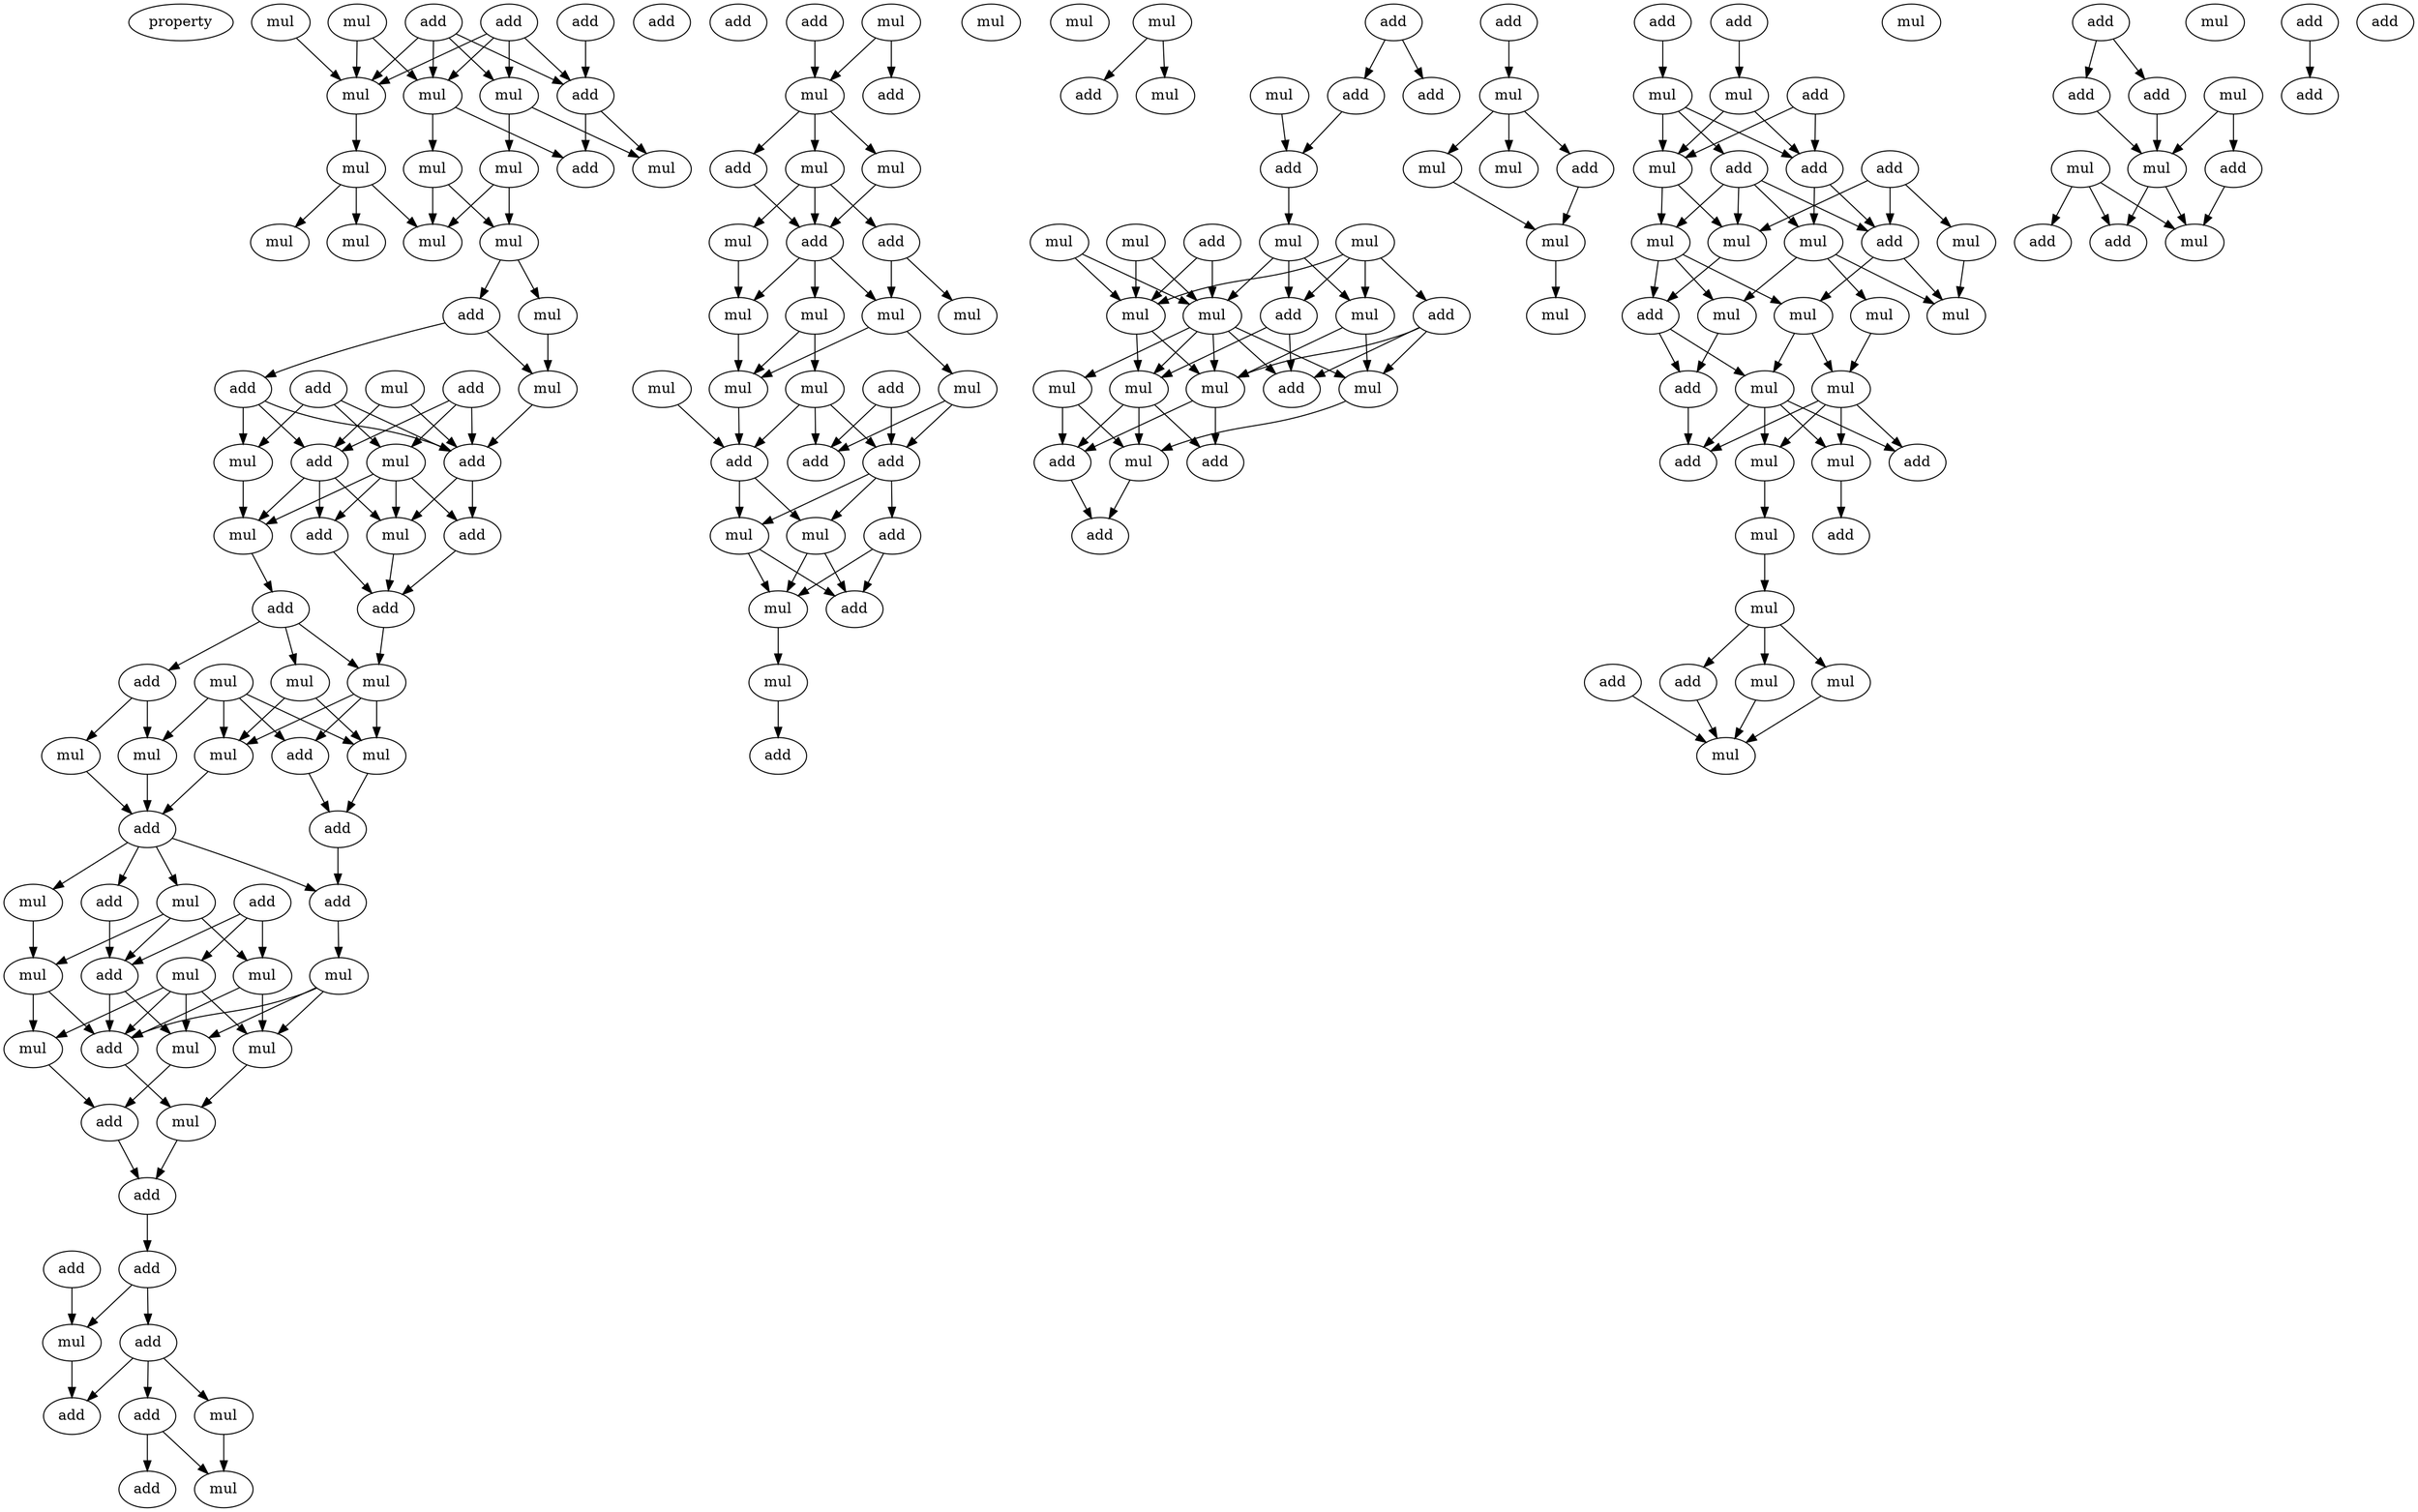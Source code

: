 digraph {
    node [fontcolor=black]
    property [mul=2,lf=1.7]
    0 [ label = add ];
    1 [ label = mul ];
    2 [ label = add ];
    3 [ label = add ];
    4 [ label = mul ];
    5 [ label = mul ];
    6 [ label = mul ];
    7 [ label = add ];
    8 [ label = add ];
    9 [ label = mul ];
    10 [ label = add ];
    11 [ label = mul ];
    12 [ label = mul ];
    13 [ label = mul ];
    14 [ label = mul ];
    15 [ label = mul ];
    16 [ label = mul ];
    17 [ label = mul ];
    18 [ label = mul ];
    19 [ label = add ];
    20 [ label = mul ];
    21 [ label = add ];
    22 [ label = add ];
    23 [ label = mul ];
    24 [ label = add ];
    25 [ label = mul ];
    26 [ label = add ];
    27 [ label = add ];
    28 [ label = mul ];
    29 [ label = mul ];
    30 [ label = add ];
    31 [ label = mul ];
    32 [ label = mul ];
    33 [ label = add ];
    34 [ label = add ];
    35 [ label = add ];
    36 [ label = mul ];
    37 [ label = add ];
    38 [ label = mul ];
    39 [ label = mul ];
    40 [ label = mul ];
    41 [ label = mul ];
    42 [ label = mul ];
    43 [ label = add ];
    44 [ label = mul ];
    45 [ label = add ];
    46 [ label = add ];
    47 [ label = mul ];
    48 [ label = add ];
    49 [ label = add ];
    50 [ label = add ];
    51 [ label = mul ];
    52 [ label = mul ];
    53 [ label = mul ];
    54 [ label = mul ];
    55 [ label = add ];
    56 [ label = mul ];
    57 [ label = mul ];
    58 [ label = mul ];
    59 [ label = mul ];
    60 [ label = add ];
    61 [ label = mul ];
    62 [ label = add ];
    63 [ label = add ];
    64 [ label = add ];
    65 [ label = add ];
    66 [ label = add ];
    67 [ label = mul ];
    68 [ label = add ];
    69 [ label = add ];
    70 [ label = add ];
    71 [ label = mul ];
    72 [ label = add ];
    73 [ label = mul ];
    74 [ label = add ];
    75 [ label = mul ];
    76 [ label = mul ];
    77 [ label = add ];
    78 [ label = mul ];
    79 [ label = add ];
    80 [ label = mul ];
    81 [ label = mul ];
    82 [ label = mul ];
    83 [ label = add ];
    84 [ label = mul ];
    85 [ label = add ];
    86 [ label = mul ];
    87 [ label = mul ];
    88 [ label = mul ];
    89 [ label = mul ];
    90 [ label = mul ];
    91 [ label = mul ];
    92 [ label = add ];
    93 [ label = mul ];
    94 [ label = mul ];
    95 [ label = add ];
    96 [ label = add ];
    97 [ label = add ];
    98 [ label = mul ];
    99 [ label = add ];
    100 [ label = mul ];
    101 [ label = mul ];
    102 [ label = add ];
    103 [ label = mul ];
    104 [ label = mul ];
    105 [ label = add ];
    106 [ label = mul ];
    107 [ label = add ];
    108 [ label = add ];
    109 [ label = mul ];
    110 [ label = add ];
    111 [ label = add ];
    112 [ label = add ];
    113 [ label = add ];
    114 [ label = mul ];
    115 [ label = mul ];
    116 [ label = mul ];
    117 [ label = mul ];
    118 [ label = mul ];
    119 [ label = add ];
    120 [ label = add ];
    121 [ label = mul ];
    122 [ label = mul ];
    123 [ label = mul ];
    124 [ label = mul ];
    125 [ label = mul ];
    126 [ label = mul ];
    127 [ label = add ];
    128 [ label = add ];
    129 [ label = add ];
    130 [ label = mul ];
    131 [ label = add ];
    132 [ label = mul ];
    133 [ label = add ];
    134 [ label = mul ];
    135 [ label = mul ];
    136 [ label = add ];
    137 [ label = mul ];
    138 [ label = mul ];
    139 [ label = add ];
    140 [ label = add ];
    141 [ label = mul ];
    142 [ label = add ];
    143 [ label = mul ];
    144 [ label = add ];
    145 [ label = add ];
    146 [ label = add ];
    147 [ label = mul ];
    148 [ label = mul ];
    149 [ label = mul ];
    150 [ label = add ];
    151 [ label = mul ];
    152 [ label = mul ];
    153 [ label = mul ];
    154 [ label = mul ];
    155 [ label = mul ];
    156 [ label = add ];
    157 [ label = mul ];
    158 [ label = add ];
    159 [ label = mul ];
    160 [ label = mul ];
    161 [ label = mul ];
    162 [ label = add ];
    163 [ label = mul ];
    164 [ label = add ];
    165 [ label = add ];
    166 [ label = mul ];
    167 [ label = mul ];
    168 [ label = add ];
    169 [ label = add ];
    170 [ label = mul ];
    171 [ label = mul ];
    172 [ label = mul ];
    173 [ label = mul ];
    174 [ label = add ];
    175 [ label = add ];
    176 [ label = mul ];
    177 [ label = add ];
    178 [ label = mul ];
    179 [ label = add ];
    180 [ label = mul ];
    181 [ label = mul ];
    182 [ label = add ];
    183 [ label = add ];
    184 [ label = add ];
    185 [ label = add ];
    186 [ label = mul ];
    187 [ label = add ];
    0 -> 5 [ name = 0 ];
    0 -> 6 [ name = 1 ];
    0 -> 7 [ name = 2 ];
    0 -> 9 [ name = 3 ];
    1 -> 5 [ name = 4 ];
    1 -> 6 [ name = 5 ];
    2 -> 7 [ name = 6 ];
    3 -> 5 [ name = 7 ];
    3 -> 6 [ name = 8 ];
    3 -> 7 [ name = 9 ];
    3 -> 9 [ name = 10 ];
    4 -> 5 [ name = 11 ];
    5 -> 11 [ name = 12 ];
    6 -> 10 [ name = 13 ];
    6 -> 13 [ name = 14 ];
    7 -> 10 [ name = 15 ];
    7 -> 14 [ name = 16 ];
    9 -> 12 [ name = 17 ];
    9 -> 14 [ name = 18 ];
    11 -> 15 [ name = 19 ];
    11 -> 17 [ name = 20 ];
    11 -> 18 [ name = 21 ];
    12 -> 16 [ name = 22 ];
    12 -> 17 [ name = 23 ];
    13 -> 16 [ name = 24 ];
    13 -> 17 [ name = 25 ];
    16 -> 19 [ name = 26 ];
    16 -> 20 [ name = 27 ];
    19 -> 21 [ name = 28 ];
    19 -> 25 [ name = 29 ];
    20 -> 25 [ name = 30 ];
    21 -> 26 [ name = 31 ];
    21 -> 27 [ name = 32 ];
    21 -> 29 [ name = 33 ];
    22 -> 26 [ name = 34 ];
    22 -> 27 [ name = 35 ];
    22 -> 28 [ name = 36 ];
    23 -> 26 [ name = 37 ];
    23 -> 27 [ name = 38 ];
    24 -> 27 [ name = 39 ];
    24 -> 28 [ name = 40 ];
    24 -> 29 [ name = 41 ];
    25 -> 27 [ name = 42 ];
    26 -> 31 [ name = 43 ];
    26 -> 32 [ name = 44 ];
    26 -> 33 [ name = 45 ];
    27 -> 30 [ name = 46 ];
    27 -> 32 [ name = 47 ];
    28 -> 30 [ name = 48 ];
    28 -> 31 [ name = 49 ];
    28 -> 32 [ name = 50 ];
    28 -> 33 [ name = 51 ];
    29 -> 31 [ name = 52 ];
    30 -> 35 [ name = 53 ];
    31 -> 34 [ name = 54 ];
    32 -> 35 [ name = 55 ];
    33 -> 35 [ name = 56 ];
    34 -> 36 [ name = 57 ];
    34 -> 37 [ name = 58 ];
    34 -> 38 [ name = 59 ];
    35 -> 38 [ name = 60 ];
    36 -> 41 [ name = 61 ];
    36 -> 44 [ name = 62 ];
    37 -> 40 [ name = 63 ];
    37 -> 42 [ name = 64 ];
    38 -> 41 [ name = 65 ];
    38 -> 43 [ name = 66 ];
    38 -> 44 [ name = 67 ];
    39 -> 40 [ name = 68 ];
    39 -> 41 [ name = 69 ];
    39 -> 43 [ name = 70 ];
    39 -> 44 [ name = 71 ];
    40 -> 45 [ name = 72 ];
    41 -> 46 [ name = 73 ];
    42 -> 45 [ name = 74 ];
    43 -> 46 [ name = 75 ];
    44 -> 45 [ name = 76 ];
    45 -> 47 [ name = 77 ];
    45 -> 48 [ name = 78 ];
    45 -> 50 [ name = 79 ];
    45 -> 51 [ name = 80 ];
    46 -> 50 [ name = 81 ];
    47 -> 54 [ name = 82 ];
    47 -> 55 [ name = 83 ];
    47 -> 56 [ name = 84 ];
    48 -> 55 [ name = 85 ];
    49 -> 53 [ name = 86 ];
    49 -> 55 [ name = 87 ];
    49 -> 56 [ name = 88 ];
    50 -> 52 [ name = 89 ];
    51 -> 54 [ name = 90 ];
    52 -> 58 [ name = 91 ];
    52 -> 59 [ name = 92 ];
    52 -> 60 [ name = 93 ];
    53 -> 57 [ name = 94 ];
    53 -> 58 [ name = 95 ];
    53 -> 59 [ name = 96 ];
    53 -> 60 [ name = 97 ];
    54 -> 57 [ name = 98 ];
    54 -> 60 [ name = 99 ];
    55 -> 59 [ name = 100 ];
    55 -> 60 [ name = 101 ];
    56 -> 58 [ name = 102 ];
    56 -> 60 [ name = 103 ];
    57 -> 62 [ name = 104 ];
    58 -> 61 [ name = 105 ];
    59 -> 62 [ name = 106 ];
    60 -> 61 [ name = 107 ];
    61 -> 63 [ name = 108 ];
    62 -> 63 [ name = 109 ];
    63 -> 66 [ name = 110 ];
    64 -> 67 [ name = 111 ];
    66 -> 67 [ name = 112 ];
    66 -> 68 [ name = 113 ];
    67 -> 70 [ name = 114 ];
    68 -> 69 [ name = 115 ];
    68 -> 70 [ name = 116 ];
    68 -> 71 [ name = 117 ];
    69 -> 74 [ name = 118 ];
    69 -> 75 [ name = 119 ];
    71 -> 75 [ name = 120 ];
    72 -> 76 [ name = 121 ];
    73 -> 76 [ name = 122 ];
    73 -> 77 [ name = 123 ];
    76 -> 79 [ name = 124 ];
    76 -> 80 [ name = 125 ];
    76 -> 81 [ name = 126 ];
    79 -> 83 [ name = 127 ];
    80 -> 83 [ name = 128 ];
    81 -> 83 [ name = 129 ];
    81 -> 84 [ name = 130 ];
    81 -> 85 [ name = 131 ];
    83 -> 86 [ name = 132 ];
    83 -> 87 [ name = 133 ];
    83 -> 89 [ name = 134 ];
    84 -> 87 [ name = 135 ];
    85 -> 88 [ name = 136 ];
    85 -> 89 [ name = 137 ];
    86 -> 91 [ name = 138 ];
    86 -> 94 [ name = 139 ];
    87 -> 91 [ name = 140 ];
    89 -> 91 [ name = 141 ];
    89 -> 93 [ name = 142 ];
    90 -> 97 [ name = 143 ];
    91 -> 97 [ name = 144 ];
    92 -> 95 [ name = 145 ];
    92 -> 96 [ name = 146 ];
    93 -> 95 [ name = 147 ];
    93 -> 96 [ name = 148 ];
    94 -> 95 [ name = 149 ];
    94 -> 96 [ name = 150 ];
    94 -> 97 [ name = 151 ];
    95 -> 98 [ name = 152 ];
    95 -> 99 [ name = 153 ];
    95 -> 100 [ name = 154 ];
    97 -> 98 [ name = 155 ];
    97 -> 100 [ name = 156 ];
    98 -> 101 [ name = 157 ];
    98 -> 102 [ name = 158 ];
    99 -> 101 [ name = 159 ];
    99 -> 102 [ name = 160 ];
    100 -> 101 [ name = 161 ];
    100 -> 102 [ name = 162 ];
    101 -> 104 [ name = 163 ];
    103 -> 105 [ name = 164 ];
    103 -> 106 [ name = 165 ];
    104 -> 107 [ name = 166 ];
    108 -> 110 [ name = 167 ];
    108 -> 111 [ name = 168 ];
    109 -> 112 [ name = 169 ];
    110 -> 112 [ name = 170 ];
    112 -> 117 [ name = 171 ];
    113 -> 121 [ name = 172 ];
    113 -> 122 [ name = 173 ];
    114 -> 121 [ name = 174 ];
    114 -> 122 [ name = 175 ];
    115 -> 121 [ name = 176 ];
    115 -> 122 [ name = 177 ];
    116 -> 118 [ name = 178 ];
    116 -> 119 [ name = 179 ];
    116 -> 120 [ name = 180 ];
    116 -> 121 [ name = 181 ];
    117 -> 118 [ name = 182 ];
    117 -> 120 [ name = 183 ];
    117 -> 122 [ name = 184 ];
    118 -> 123 [ name = 185 ];
    118 -> 126 [ name = 186 ];
    119 -> 123 [ name = 187 ];
    119 -> 126 [ name = 188 ];
    119 -> 127 [ name = 189 ];
    120 -> 125 [ name = 190 ];
    120 -> 127 [ name = 191 ];
    121 -> 123 [ name = 192 ];
    121 -> 125 [ name = 193 ];
    122 -> 123 [ name = 194 ];
    122 -> 124 [ name = 195 ];
    122 -> 125 [ name = 196 ];
    122 -> 126 [ name = 197 ];
    122 -> 127 [ name = 198 ];
    123 -> 128 [ name = 199 ];
    123 -> 131 [ name = 200 ];
    124 -> 128 [ name = 201 ];
    124 -> 130 [ name = 202 ];
    125 -> 128 [ name = 203 ];
    125 -> 130 [ name = 204 ];
    125 -> 131 [ name = 205 ];
    126 -> 130 [ name = 206 ];
    128 -> 133 [ name = 207 ];
    129 -> 132 [ name = 208 ];
    130 -> 133 [ name = 209 ];
    132 -> 134 [ name = 210 ];
    132 -> 135 [ name = 211 ];
    132 -> 136 [ name = 212 ];
    134 -> 137 [ name = 213 ];
    136 -> 137 [ name = 214 ];
    137 -> 138 [ name = 215 ];
    139 -> 143 [ name = 216 ];
    140 -> 141 [ name = 217 ];
    141 -> 144 [ name = 218 ];
    141 -> 147 [ name = 219 ];
    142 -> 144 [ name = 220 ];
    142 -> 147 [ name = 221 ];
    143 -> 144 [ name = 222 ];
    143 -> 146 [ name = 223 ];
    143 -> 147 [ name = 224 ];
    144 -> 150 [ name = 225 ];
    144 -> 151 [ name = 226 ];
    145 -> 149 [ name = 227 ];
    145 -> 150 [ name = 228 ];
    145 -> 152 [ name = 229 ];
    146 -> 148 [ name = 230 ];
    146 -> 150 [ name = 231 ];
    146 -> 151 [ name = 232 ];
    146 -> 152 [ name = 233 ];
    147 -> 148 [ name = 234 ];
    147 -> 152 [ name = 235 ];
    148 -> 153 [ name = 236 ];
    148 -> 156 [ name = 237 ];
    148 -> 157 [ name = 238 ];
    149 -> 154 [ name = 239 ];
    150 -> 153 [ name = 240 ];
    150 -> 154 [ name = 241 ];
    151 -> 154 [ name = 242 ];
    151 -> 155 [ name = 243 ];
    151 -> 157 [ name = 244 ];
    152 -> 156 [ name = 245 ];
    153 -> 159 [ name = 246 ];
    153 -> 160 [ name = 247 ];
    155 -> 159 [ name = 248 ];
    156 -> 158 [ name = 249 ];
    156 -> 160 [ name = 250 ];
    157 -> 158 [ name = 251 ];
    158 -> 162 [ name = 252 ];
    159 -> 161 [ name = 253 ];
    159 -> 162 [ name = 254 ];
    159 -> 163 [ name = 255 ];
    159 -> 164 [ name = 256 ];
    160 -> 161 [ name = 257 ];
    160 -> 162 [ name = 258 ];
    160 -> 163 [ name = 259 ];
    160 -> 164 [ name = 260 ];
    161 -> 166 [ name = 261 ];
    163 -> 165 [ name = 262 ];
    166 -> 167 [ name = 263 ];
    167 -> 169 [ name = 264 ];
    167 -> 170 [ name = 265 ];
    167 -> 171 [ name = 266 ];
    168 -> 173 [ name = 267 ];
    169 -> 173 [ name = 268 ];
    170 -> 173 [ name = 269 ];
    171 -> 173 [ name = 270 ];
    174 -> 175 [ name = 271 ];
    174 -> 177 [ name = 272 ];
    175 -> 180 [ name = 273 ];
    176 -> 179 [ name = 274 ];
    176 -> 180 [ name = 275 ];
    177 -> 180 [ name = 276 ];
    178 -> 182 [ name = 277 ];
    178 -> 184 [ name = 278 ];
    178 -> 186 [ name = 279 ];
    179 -> 186 [ name = 280 ];
    180 -> 184 [ name = 281 ];
    180 -> 186 [ name = 282 ];
    183 -> 187 [ name = 283 ];
}
